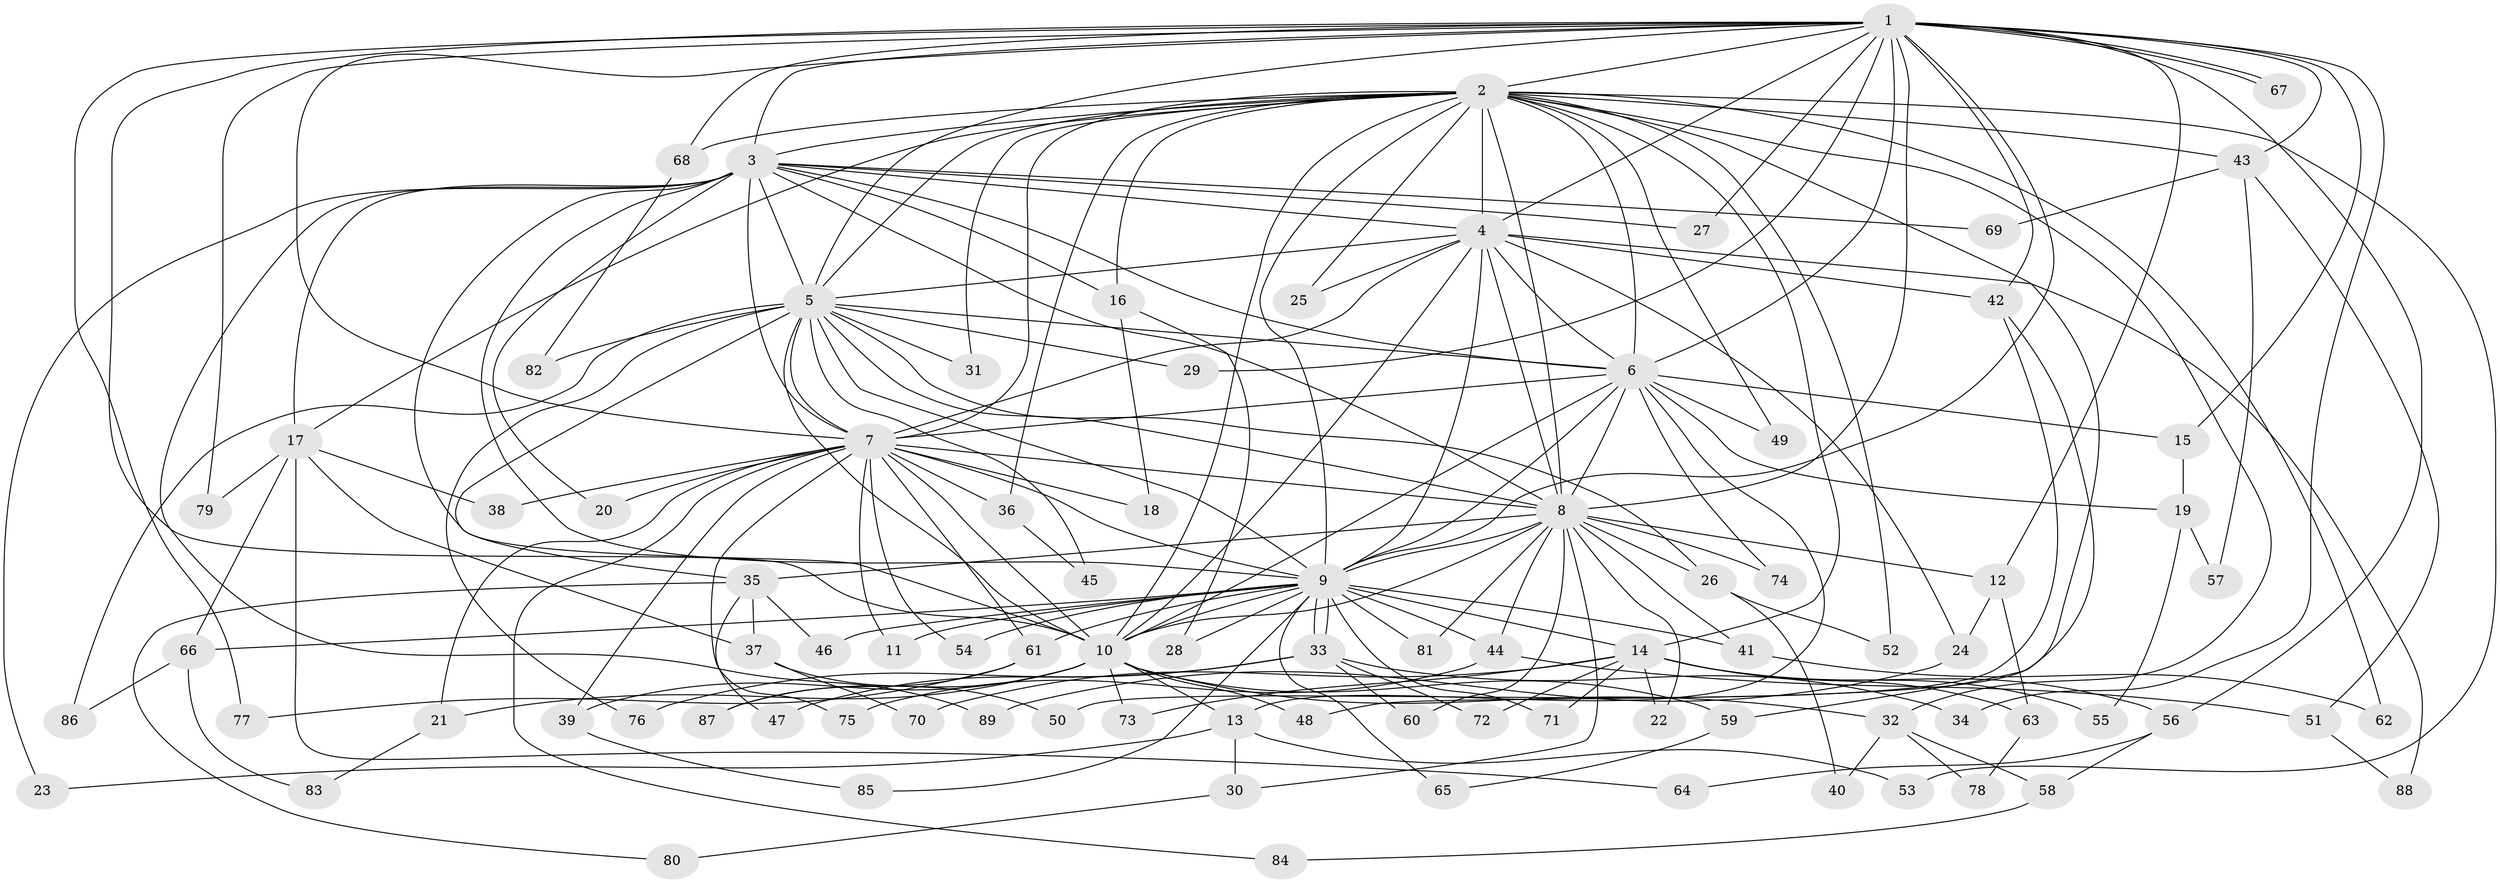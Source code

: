 // Generated by graph-tools (version 1.1) at 2025/34/03/09/25 02:34:47]
// undirected, 89 vertices, 203 edges
graph export_dot {
graph [start="1"]
  node [color=gray90,style=filled];
  1;
  2;
  3;
  4;
  5;
  6;
  7;
  8;
  9;
  10;
  11;
  12;
  13;
  14;
  15;
  16;
  17;
  18;
  19;
  20;
  21;
  22;
  23;
  24;
  25;
  26;
  27;
  28;
  29;
  30;
  31;
  32;
  33;
  34;
  35;
  36;
  37;
  38;
  39;
  40;
  41;
  42;
  43;
  44;
  45;
  46;
  47;
  48;
  49;
  50;
  51;
  52;
  53;
  54;
  55;
  56;
  57;
  58;
  59;
  60;
  61;
  62;
  63;
  64;
  65;
  66;
  67;
  68;
  69;
  70;
  71;
  72;
  73;
  74;
  75;
  76;
  77;
  78;
  79;
  80;
  81;
  82;
  83;
  84;
  85;
  86;
  87;
  88;
  89;
  1 -- 2;
  1 -- 3;
  1 -- 4;
  1 -- 5;
  1 -- 6;
  1 -- 7;
  1 -- 8;
  1 -- 9;
  1 -- 10;
  1 -- 12;
  1 -- 15;
  1 -- 27;
  1 -- 29;
  1 -- 34;
  1 -- 42;
  1 -- 43;
  1 -- 56;
  1 -- 67;
  1 -- 67;
  1 -- 68;
  1 -- 77;
  1 -- 79;
  2 -- 3;
  2 -- 4;
  2 -- 5;
  2 -- 6;
  2 -- 7;
  2 -- 8;
  2 -- 9;
  2 -- 10;
  2 -- 14;
  2 -- 16;
  2 -- 17;
  2 -- 25;
  2 -- 31;
  2 -- 32;
  2 -- 36;
  2 -- 43;
  2 -- 48;
  2 -- 49;
  2 -- 52;
  2 -- 53;
  2 -- 62;
  2 -- 68;
  3 -- 4;
  3 -- 5;
  3 -- 6;
  3 -- 7;
  3 -- 8;
  3 -- 9;
  3 -- 10;
  3 -- 16;
  3 -- 17;
  3 -- 20;
  3 -- 23;
  3 -- 27;
  3 -- 69;
  3 -- 89;
  4 -- 5;
  4 -- 6;
  4 -- 7;
  4 -- 8;
  4 -- 9;
  4 -- 10;
  4 -- 24;
  4 -- 25;
  4 -- 42;
  4 -- 88;
  5 -- 6;
  5 -- 7;
  5 -- 8;
  5 -- 9;
  5 -- 10;
  5 -- 26;
  5 -- 29;
  5 -- 31;
  5 -- 35;
  5 -- 45;
  5 -- 76;
  5 -- 82;
  5 -- 86;
  6 -- 7;
  6 -- 8;
  6 -- 9;
  6 -- 10;
  6 -- 13;
  6 -- 15;
  6 -- 19;
  6 -- 49;
  6 -- 74;
  7 -- 8;
  7 -- 9;
  7 -- 10;
  7 -- 11;
  7 -- 18;
  7 -- 20;
  7 -- 21;
  7 -- 36;
  7 -- 38;
  7 -- 39;
  7 -- 54;
  7 -- 61;
  7 -- 75;
  7 -- 84;
  8 -- 9;
  8 -- 10;
  8 -- 12;
  8 -- 22;
  8 -- 26;
  8 -- 30;
  8 -- 35;
  8 -- 41;
  8 -- 44;
  8 -- 60;
  8 -- 74;
  8 -- 81;
  9 -- 10;
  9 -- 11;
  9 -- 14;
  9 -- 28;
  9 -- 33;
  9 -- 33;
  9 -- 41;
  9 -- 44;
  9 -- 46;
  9 -- 54;
  9 -- 61;
  9 -- 65;
  9 -- 66;
  9 -- 71;
  9 -- 81;
  9 -- 85;
  10 -- 13;
  10 -- 21;
  10 -- 32;
  10 -- 39;
  10 -- 48;
  10 -- 59;
  10 -- 73;
  10 -- 87;
  12 -- 24;
  12 -- 63;
  13 -- 23;
  13 -- 30;
  13 -- 53;
  14 -- 22;
  14 -- 55;
  14 -- 56;
  14 -- 63;
  14 -- 70;
  14 -- 71;
  14 -- 72;
  14 -- 73;
  15 -- 19;
  16 -- 18;
  16 -- 28;
  17 -- 37;
  17 -- 38;
  17 -- 64;
  17 -- 66;
  17 -- 79;
  19 -- 55;
  19 -- 57;
  21 -- 83;
  24 -- 89;
  26 -- 40;
  26 -- 52;
  30 -- 80;
  32 -- 40;
  32 -- 58;
  32 -- 78;
  33 -- 34;
  33 -- 47;
  33 -- 60;
  33 -- 72;
  33 -- 76;
  35 -- 37;
  35 -- 46;
  35 -- 47;
  35 -- 80;
  36 -- 45;
  37 -- 50;
  37 -- 70;
  39 -- 85;
  41 -- 62;
  42 -- 50;
  42 -- 59;
  43 -- 51;
  43 -- 57;
  43 -- 69;
  44 -- 51;
  44 -- 75;
  51 -- 88;
  56 -- 58;
  56 -- 64;
  58 -- 84;
  59 -- 65;
  61 -- 77;
  61 -- 87;
  63 -- 78;
  66 -- 83;
  66 -- 86;
  68 -- 82;
}
